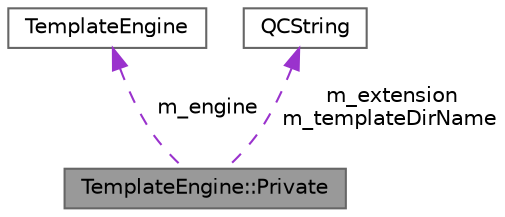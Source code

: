 digraph "TemplateEngine::Private"
{
 // INTERACTIVE_SVG=YES
 // LATEX_PDF_SIZE
  bgcolor="transparent";
  edge [fontname=Helvetica,fontsize=10,labelfontname=Helvetica,labelfontsize=10];
  node [fontname=Helvetica,fontsize=10,shape=box,height=0.2,width=0.4];
  Node1 [label="TemplateEngine::Private",height=0.2,width=0.4,color="gray40", fillcolor="grey60", style="filled", fontcolor="black",tooltip="Private data of the template engine."];
  Node2 -> Node1 [dir="back",color="darkorchid3",style="dashed",label=" m_engine" ];
  Node2 [label="TemplateEngine",height=0.2,width=0.4,color="gray40", fillcolor="white", style="filled",URL="$d0/d1d/class_template_engine.html",tooltip="Engine to create templates and template contexts."];
  Node3 -> Node1 [dir="back",color="darkorchid3",style="dashed",label=" m_extension\nm_templateDirName" ];
  Node3 [label="QCString",height=0.2,width=0.4,color="gray40", fillcolor="white", style="filled",URL="$d9/d45/class_q_c_string.html",tooltip="This is an alternative implementation of QCString."];
}
